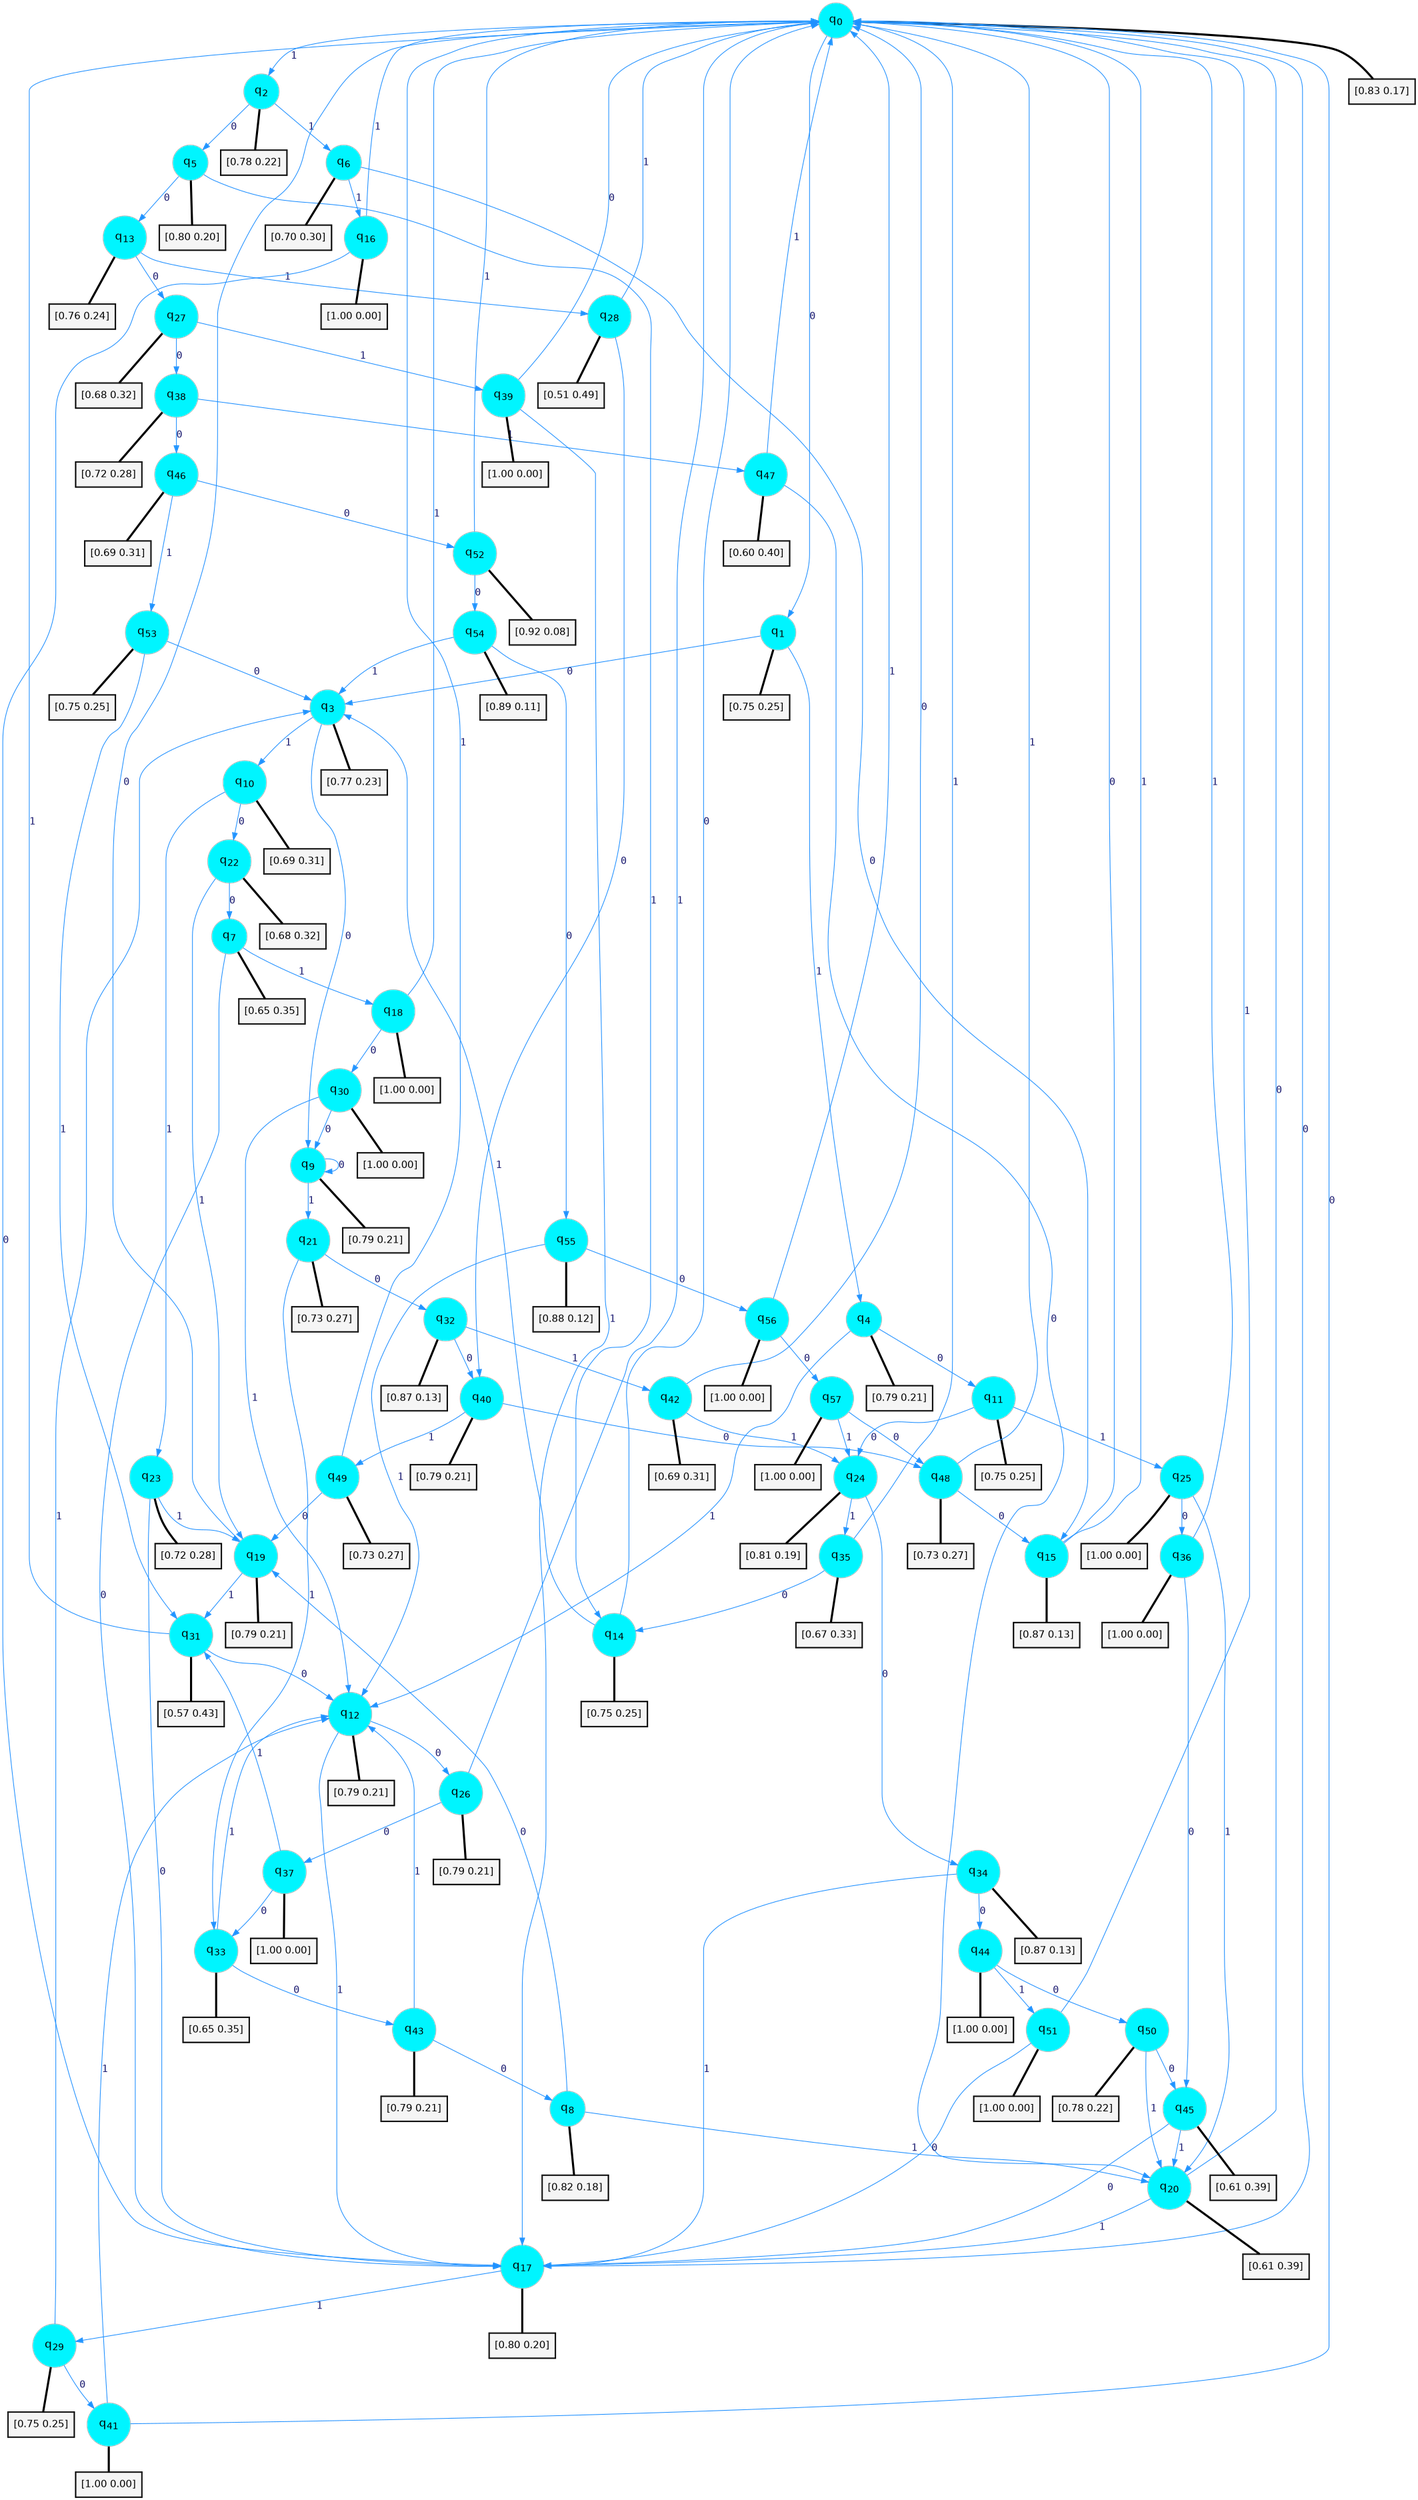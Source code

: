 digraph G {
graph [
bgcolor=transparent, dpi=300, rankdir=TD, size="40,25"];
node [
color=gray, fillcolor=turquoise1, fontcolor=black, fontname=Helvetica, fontsize=16, fontweight=bold, shape=circle, style=filled];
edge [
arrowsize=1, color=dodgerblue1, fontcolor=midnightblue, fontname=courier, fontweight=bold, penwidth=1, style=solid, weight=20];
0[label=<q<SUB>0</SUB>>];
1[label=<q<SUB>1</SUB>>];
2[label=<q<SUB>2</SUB>>];
3[label=<q<SUB>3</SUB>>];
4[label=<q<SUB>4</SUB>>];
5[label=<q<SUB>5</SUB>>];
6[label=<q<SUB>6</SUB>>];
7[label=<q<SUB>7</SUB>>];
8[label=<q<SUB>8</SUB>>];
9[label=<q<SUB>9</SUB>>];
10[label=<q<SUB>10</SUB>>];
11[label=<q<SUB>11</SUB>>];
12[label=<q<SUB>12</SUB>>];
13[label=<q<SUB>13</SUB>>];
14[label=<q<SUB>14</SUB>>];
15[label=<q<SUB>15</SUB>>];
16[label=<q<SUB>16</SUB>>];
17[label=<q<SUB>17</SUB>>];
18[label=<q<SUB>18</SUB>>];
19[label=<q<SUB>19</SUB>>];
20[label=<q<SUB>20</SUB>>];
21[label=<q<SUB>21</SUB>>];
22[label=<q<SUB>22</SUB>>];
23[label=<q<SUB>23</SUB>>];
24[label=<q<SUB>24</SUB>>];
25[label=<q<SUB>25</SUB>>];
26[label=<q<SUB>26</SUB>>];
27[label=<q<SUB>27</SUB>>];
28[label=<q<SUB>28</SUB>>];
29[label=<q<SUB>29</SUB>>];
30[label=<q<SUB>30</SUB>>];
31[label=<q<SUB>31</SUB>>];
32[label=<q<SUB>32</SUB>>];
33[label=<q<SUB>33</SUB>>];
34[label=<q<SUB>34</SUB>>];
35[label=<q<SUB>35</SUB>>];
36[label=<q<SUB>36</SUB>>];
37[label=<q<SUB>37</SUB>>];
38[label=<q<SUB>38</SUB>>];
39[label=<q<SUB>39</SUB>>];
40[label=<q<SUB>40</SUB>>];
41[label=<q<SUB>41</SUB>>];
42[label=<q<SUB>42</SUB>>];
43[label=<q<SUB>43</SUB>>];
44[label=<q<SUB>44</SUB>>];
45[label=<q<SUB>45</SUB>>];
46[label=<q<SUB>46</SUB>>];
47[label=<q<SUB>47</SUB>>];
48[label=<q<SUB>48</SUB>>];
49[label=<q<SUB>49</SUB>>];
50[label=<q<SUB>50</SUB>>];
51[label=<q<SUB>51</SUB>>];
52[label=<q<SUB>52</SUB>>];
53[label=<q<SUB>53</SUB>>];
54[label=<q<SUB>54</SUB>>];
55[label=<q<SUB>55</SUB>>];
56[label=<q<SUB>56</SUB>>];
57[label=<q<SUB>57</SUB>>];
58[label="[0.83 0.17]", shape=box,fontcolor=black, fontname=Helvetica, fontsize=14, penwidth=2, fillcolor=whitesmoke,color=black];
59[label="[0.75 0.25]", shape=box,fontcolor=black, fontname=Helvetica, fontsize=14, penwidth=2, fillcolor=whitesmoke,color=black];
60[label="[0.78 0.22]", shape=box,fontcolor=black, fontname=Helvetica, fontsize=14, penwidth=2, fillcolor=whitesmoke,color=black];
61[label="[0.77 0.23]", shape=box,fontcolor=black, fontname=Helvetica, fontsize=14, penwidth=2, fillcolor=whitesmoke,color=black];
62[label="[0.79 0.21]", shape=box,fontcolor=black, fontname=Helvetica, fontsize=14, penwidth=2, fillcolor=whitesmoke,color=black];
63[label="[0.80 0.20]", shape=box,fontcolor=black, fontname=Helvetica, fontsize=14, penwidth=2, fillcolor=whitesmoke,color=black];
64[label="[0.70 0.30]", shape=box,fontcolor=black, fontname=Helvetica, fontsize=14, penwidth=2, fillcolor=whitesmoke,color=black];
65[label="[0.65 0.35]", shape=box,fontcolor=black, fontname=Helvetica, fontsize=14, penwidth=2, fillcolor=whitesmoke,color=black];
66[label="[0.82 0.18]", shape=box,fontcolor=black, fontname=Helvetica, fontsize=14, penwidth=2, fillcolor=whitesmoke,color=black];
67[label="[0.79 0.21]", shape=box,fontcolor=black, fontname=Helvetica, fontsize=14, penwidth=2, fillcolor=whitesmoke,color=black];
68[label="[0.69 0.31]", shape=box,fontcolor=black, fontname=Helvetica, fontsize=14, penwidth=2, fillcolor=whitesmoke,color=black];
69[label="[0.75 0.25]", shape=box,fontcolor=black, fontname=Helvetica, fontsize=14, penwidth=2, fillcolor=whitesmoke,color=black];
70[label="[0.79 0.21]", shape=box,fontcolor=black, fontname=Helvetica, fontsize=14, penwidth=2, fillcolor=whitesmoke,color=black];
71[label="[0.76 0.24]", shape=box,fontcolor=black, fontname=Helvetica, fontsize=14, penwidth=2, fillcolor=whitesmoke,color=black];
72[label="[0.75 0.25]", shape=box,fontcolor=black, fontname=Helvetica, fontsize=14, penwidth=2, fillcolor=whitesmoke,color=black];
73[label="[0.87 0.13]", shape=box,fontcolor=black, fontname=Helvetica, fontsize=14, penwidth=2, fillcolor=whitesmoke,color=black];
74[label="[1.00 0.00]", shape=box,fontcolor=black, fontname=Helvetica, fontsize=14, penwidth=2, fillcolor=whitesmoke,color=black];
75[label="[0.80 0.20]", shape=box,fontcolor=black, fontname=Helvetica, fontsize=14, penwidth=2, fillcolor=whitesmoke,color=black];
76[label="[1.00 0.00]", shape=box,fontcolor=black, fontname=Helvetica, fontsize=14, penwidth=2, fillcolor=whitesmoke,color=black];
77[label="[0.79 0.21]", shape=box,fontcolor=black, fontname=Helvetica, fontsize=14, penwidth=2, fillcolor=whitesmoke,color=black];
78[label="[0.61 0.39]", shape=box,fontcolor=black, fontname=Helvetica, fontsize=14, penwidth=2, fillcolor=whitesmoke,color=black];
79[label="[0.73 0.27]", shape=box,fontcolor=black, fontname=Helvetica, fontsize=14, penwidth=2, fillcolor=whitesmoke,color=black];
80[label="[0.68 0.32]", shape=box,fontcolor=black, fontname=Helvetica, fontsize=14, penwidth=2, fillcolor=whitesmoke,color=black];
81[label="[0.72 0.28]", shape=box,fontcolor=black, fontname=Helvetica, fontsize=14, penwidth=2, fillcolor=whitesmoke,color=black];
82[label="[0.81 0.19]", shape=box,fontcolor=black, fontname=Helvetica, fontsize=14, penwidth=2, fillcolor=whitesmoke,color=black];
83[label="[1.00 0.00]", shape=box,fontcolor=black, fontname=Helvetica, fontsize=14, penwidth=2, fillcolor=whitesmoke,color=black];
84[label="[0.79 0.21]", shape=box,fontcolor=black, fontname=Helvetica, fontsize=14, penwidth=2, fillcolor=whitesmoke,color=black];
85[label="[0.68 0.32]", shape=box,fontcolor=black, fontname=Helvetica, fontsize=14, penwidth=2, fillcolor=whitesmoke,color=black];
86[label="[0.51 0.49]", shape=box,fontcolor=black, fontname=Helvetica, fontsize=14, penwidth=2, fillcolor=whitesmoke,color=black];
87[label="[0.75 0.25]", shape=box,fontcolor=black, fontname=Helvetica, fontsize=14, penwidth=2, fillcolor=whitesmoke,color=black];
88[label="[1.00 0.00]", shape=box,fontcolor=black, fontname=Helvetica, fontsize=14, penwidth=2, fillcolor=whitesmoke,color=black];
89[label="[0.57 0.43]", shape=box,fontcolor=black, fontname=Helvetica, fontsize=14, penwidth=2, fillcolor=whitesmoke,color=black];
90[label="[0.87 0.13]", shape=box,fontcolor=black, fontname=Helvetica, fontsize=14, penwidth=2, fillcolor=whitesmoke,color=black];
91[label="[0.65 0.35]", shape=box,fontcolor=black, fontname=Helvetica, fontsize=14, penwidth=2, fillcolor=whitesmoke,color=black];
92[label="[0.87 0.13]", shape=box,fontcolor=black, fontname=Helvetica, fontsize=14, penwidth=2, fillcolor=whitesmoke,color=black];
93[label="[0.67 0.33]", shape=box,fontcolor=black, fontname=Helvetica, fontsize=14, penwidth=2, fillcolor=whitesmoke,color=black];
94[label="[1.00 0.00]", shape=box,fontcolor=black, fontname=Helvetica, fontsize=14, penwidth=2, fillcolor=whitesmoke,color=black];
95[label="[1.00 0.00]", shape=box,fontcolor=black, fontname=Helvetica, fontsize=14, penwidth=2, fillcolor=whitesmoke,color=black];
96[label="[0.72 0.28]", shape=box,fontcolor=black, fontname=Helvetica, fontsize=14, penwidth=2, fillcolor=whitesmoke,color=black];
97[label="[1.00 0.00]", shape=box,fontcolor=black, fontname=Helvetica, fontsize=14, penwidth=2, fillcolor=whitesmoke,color=black];
98[label="[0.79 0.21]", shape=box,fontcolor=black, fontname=Helvetica, fontsize=14, penwidth=2, fillcolor=whitesmoke,color=black];
99[label="[1.00 0.00]", shape=box,fontcolor=black, fontname=Helvetica, fontsize=14, penwidth=2, fillcolor=whitesmoke,color=black];
100[label="[0.69 0.31]", shape=box,fontcolor=black, fontname=Helvetica, fontsize=14, penwidth=2, fillcolor=whitesmoke,color=black];
101[label="[0.79 0.21]", shape=box,fontcolor=black, fontname=Helvetica, fontsize=14, penwidth=2, fillcolor=whitesmoke,color=black];
102[label="[1.00 0.00]", shape=box,fontcolor=black, fontname=Helvetica, fontsize=14, penwidth=2, fillcolor=whitesmoke,color=black];
103[label="[0.61 0.39]", shape=box,fontcolor=black, fontname=Helvetica, fontsize=14, penwidth=2, fillcolor=whitesmoke,color=black];
104[label="[0.69 0.31]", shape=box,fontcolor=black, fontname=Helvetica, fontsize=14, penwidth=2, fillcolor=whitesmoke,color=black];
105[label="[0.60 0.40]", shape=box,fontcolor=black, fontname=Helvetica, fontsize=14, penwidth=2, fillcolor=whitesmoke,color=black];
106[label="[0.73 0.27]", shape=box,fontcolor=black, fontname=Helvetica, fontsize=14, penwidth=2, fillcolor=whitesmoke,color=black];
107[label="[0.73 0.27]", shape=box,fontcolor=black, fontname=Helvetica, fontsize=14, penwidth=2, fillcolor=whitesmoke,color=black];
108[label="[0.78 0.22]", shape=box,fontcolor=black, fontname=Helvetica, fontsize=14, penwidth=2, fillcolor=whitesmoke,color=black];
109[label="[1.00 0.00]", shape=box,fontcolor=black, fontname=Helvetica, fontsize=14, penwidth=2, fillcolor=whitesmoke,color=black];
110[label="[0.92 0.08]", shape=box,fontcolor=black, fontname=Helvetica, fontsize=14, penwidth=2, fillcolor=whitesmoke,color=black];
111[label="[0.75 0.25]", shape=box,fontcolor=black, fontname=Helvetica, fontsize=14, penwidth=2, fillcolor=whitesmoke,color=black];
112[label="[0.89 0.11]", shape=box,fontcolor=black, fontname=Helvetica, fontsize=14, penwidth=2, fillcolor=whitesmoke,color=black];
113[label="[0.88 0.12]", shape=box,fontcolor=black, fontname=Helvetica, fontsize=14, penwidth=2, fillcolor=whitesmoke,color=black];
114[label="[1.00 0.00]", shape=box,fontcolor=black, fontname=Helvetica, fontsize=14, penwidth=2, fillcolor=whitesmoke,color=black];
115[label="[1.00 0.00]", shape=box,fontcolor=black, fontname=Helvetica, fontsize=14, penwidth=2, fillcolor=whitesmoke,color=black];
0->1 [label=0];
0->2 [label=1];
0->58 [arrowhead=none, penwidth=3,color=black];
1->3 [label=0];
1->4 [label=1];
1->59 [arrowhead=none, penwidth=3,color=black];
2->5 [label=0];
2->6 [label=1];
2->60 [arrowhead=none, penwidth=3,color=black];
3->9 [label=0];
3->10 [label=1];
3->61 [arrowhead=none, penwidth=3,color=black];
4->11 [label=0];
4->12 [label=1];
4->62 [arrowhead=none, penwidth=3,color=black];
5->13 [label=0];
5->14 [label=1];
5->63 [arrowhead=none, penwidth=3,color=black];
6->15 [label=0];
6->16 [label=1];
6->64 [arrowhead=none, penwidth=3,color=black];
7->17 [label=0];
7->18 [label=1];
7->65 [arrowhead=none, penwidth=3,color=black];
8->19 [label=0];
8->20 [label=1];
8->66 [arrowhead=none, penwidth=3,color=black];
9->9 [label=0];
9->21 [label=1];
9->67 [arrowhead=none, penwidth=3,color=black];
10->22 [label=0];
10->23 [label=1];
10->68 [arrowhead=none, penwidth=3,color=black];
11->24 [label=0];
11->25 [label=1];
11->69 [arrowhead=none, penwidth=3,color=black];
12->26 [label=0];
12->17 [label=1];
12->70 [arrowhead=none, penwidth=3,color=black];
13->27 [label=0];
13->28 [label=1];
13->71 [arrowhead=none, penwidth=3,color=black];
14->0 [label=0];
14->3 [label=1];
14->72 [arrowhead=none, penwidth=3,color=black];
15->0 [label=0];
15->0 [label=1];
15->73 [arrowhead=none, penwidth=3,color=black];
16->17 [label=0];
16->0 [label=1];
16->74 [arrowhead=none, penwidth=3,color=black];
17->0 [label=0];
17->29 [label=1];
17->75 [arrowhead=none, penwidth=3,color=black];
18->30 [label=0];
18->0 [label=1];
18->76 [arrowhead=none, penwidth=3,color=black];
19->0 [label=0];
19->31 [label=1];
19->77 [arrowhead=none, penwidth=3,color=black];
20->0 [label=0];
20->17 [label=1];
20->78 [arrowhead=none, penwidth=3,color=black];
21->32 [label=0];
21->33 [label=1];
21->79 [arrowhead=none, penwidth=3,color=black];
22->7 [label=0];
22->19 [label=1];
22->80 [arrowhead=none, penwidth=3,color=black];
23->17 [label=0];
23->19 [label=1];
23->81 [arrowhead=none, penwidth=3,color=black];
24->34 [label=0];
24->35 [label=1];
24->82 [arrowhead=none, penwidth=3,color=black];
25->36 [label=0];
25->20 [label=1];
25->83 [arrowhead=none, penwidth=3,color=black];
26->37 [label=0];
26->0 [label=1];
26->84 [arrowhead=none, penwidth=3,color=black];
27->38 [label=0];
27->39 [label=1];
27->85 [arrowhead=none, penwidth=3,color=black];
28->40 [label=0];
28->0 [label=1];
28->86 [arrowhead=none, penwidth=3,color=black];
29->41 [label=0];
29->3 [label=1];
29->87 [arrowhead=none, penwidth=3,color=black];
30->9 [label=0];
30->12 [label=1];
30->88 [arrowhead=none, penwidth=3,color=black];
31->12 [label=0];
31->0 [label=1];
31->89 [arrowhead=none, penwidth=3,color=black];
32->40 [label=0];
32->42 [label=1];
32->90 [arrowhead=none, penwidth=3,color=black];
33->43 [label=0];
33->12 [label=1];
33->91 [arrowhead=none, penwidth=3,color=black];
34->44 [label=0];
34->17 [label=1];
34->92 [arrowhead=none, penwidth=3,color=black];
35->14 [label=0];
35->0 [label=1];
35->93 [arrowhead=none, penwidth=3,color=black];
36->45 [label=0];
36->0 [label=1];
36->94 [arrowhead=none, penwidth=3,color=black];
37->33 [label=0];
37->31 [label=1];
37->95 [arrowhead=none, penwidth=3,color=black];
38->46 [label=0];
38->47 [label=1];
38->96 [arrowhead=none, penwidth=3,color=black];
39->0 [label=0];
39->17 [label=1];
39->97 [arrowhead=none, penwidth=3,color=black];
40->48 [label=0];
40->49 [label=1];
40->98 [arrowhead=none, penwidth=3,color=black];
41->0 [label=0];
41->12 [label=1];
41->99 [arrowhead=none, penwidth=3,color=black];
42->0 [label=0];
42->24 [label=1];
42->100 [arrowhead=none, penwidth=3,color=black];
43->8 [label=0];
43->12 [label=1];
43->101 [arrowhead=none, penwidth=3,color=black];
44->50 [label=0];
44->51 [label=1];
44->102 [arrowhead=none, penwidth=3,color=black];
45->17 [label=0];
45->20 [label=1];
45->103 [arrowhead=none, penwidth=3,color=black];
46->52 [label=0];
46->53 [label=1];
46->104 [arrowhead=none, penwidth=3,color=black];
47->20 [label=0];
47->0 [label=1];
47->105 [arrowhead=none, penwidth=3,color=black];
48->15 [label=0];
48->0 [label=1];
48->106 [arrowhead=none, penwidth=3,color=black];
49->19 [label=0];
49->0 [label=1];
49->107 [arrowhead=none, penwidth=3,color=black];
50->45 [label=0];
50->20 [label=1];
50->108 [arrowhead=none, penwidth=3,color=black];
51->17 [label=0];
51->0 [label=1];
51->109 [arrowhead=none, penwidth=3,color=black];
52->54 [label=0];
52->0 [label=1];
52->110 [arrowhead=none, penwidth=3,color=black];
53->3 [label=0];
53->31 [label=1];
53->111 [arrowhead=none, penwidth=3,color=black];
54->55 [label=0];
54->3 [label=1];
54->112 [arrowhead=none, penwidth=3,color=black];
55->56 [label=0];
55->12 [label=1];
55->113 [arrowhead=none, penwidth=3,color=black];
56->57 [label=0];
56->0 [label=1];
56->114 [arrowhead=none, penwidth=3,color=black];
57->48 [label=0];
57->24 [label=1];
57->115 [arrowhead=none, penwidth=3,color=black];
}
